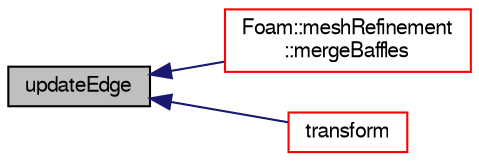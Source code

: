 digraph "updateEdge"
{
  bgcolor="transparent";
  edge [fontname="FreeSans",fontsize="10",labelfontname="FreeSans",labelfontsize="10"];
  node [fontname="FreeSans",fontsize="10",shape=record];
  rankdir="LR";
  Node81 [label="updateEdge",height=0.2,width=0.4,color="black", fillcolor="grey75", style="filled", fontcolor="black"];
  Node81 -> Node82 [dir="back",color="midnightblue",fontsize="10",style="solid",fontname="FreeSans"];
  Node82 [label="Foam::meshRefinement\l::mergeBaffles",height=0.2,width=0.4,color="red",URL="$a24662.html#aa959f1ef1377d3a4eaac5ff099280e50",tooltip="Merge baffles. Gets pairs of faces. "];
  Node81 -> Node87 [dir="back",color="midnightblue",fontsize="10",style="solid",fontname="FreeSans"];
  Node87 [label="transform",height=0.2,width=0.4,color="red",URL="$a24678.html#aec6003c0a470f70f625744e6fc032cb0",tooltip="Apply rotation matrix. "];
}
